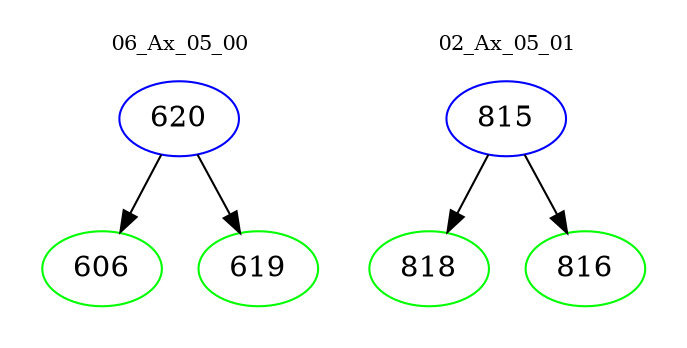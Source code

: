 digraph{
subgraph cluster_0 {
color = white
label = "06_Ax_05_00";
fontsize=10;
T0_620 [label="620", color="blue"]
T0_620 -> T0_606 [color="black"]
T0_606 [label="606", color="green"]
T0_620 -> T0_619 [color="black"]
T0_619 [label="619", color="green"]
}
subgraph cluster_1 {
color = white
label = "02_Ax_05_01";
fontsize=10;
T1_815 [label="815", color="blue"]
T1_815 -> T1_818 [color="black"]
T1_818 [label="818", color="green"]
T1_815 -> T1_816 [color="black"]
T1_816 [label="816", color="green"]
}
}
